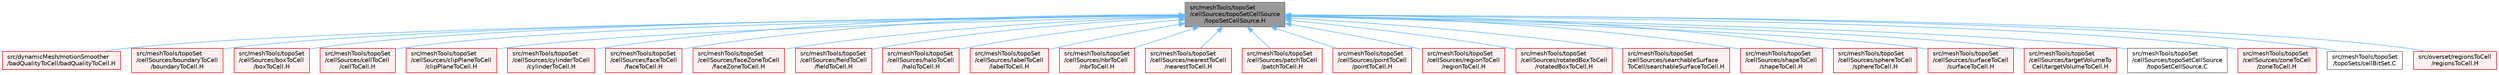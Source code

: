 digraph "src/meshTools/topoSet/cellSources/topoSetCellSource/topoSetCellSource.H"
{
 // LATEX_PDF_SIZE
  bgcolor="transparent";
  edge [fontname=Helvetica,fontsize=10,labelfontname=Helvetica,labelfontsize=10];
  node [fontname=Helvetica,fontsize=10,shape=box,height=0.2,width=0.4];
  Node1 [id="Node000001",label="src/meshTools/topoSet\l/cellSources/topoSetCellSource\l/topoSetCellSource.H",height=0.2,width=0.4,color="gray40", fillcolor="grey60", style="filled", fontcolor="black",tooltip=" "];
  Node1 -> Node2 [id="edge1_Node000001_Node000002",dir="back",color="steelblue1",style="solid",tooltip=" "];
  Node2 [id="Node000002",label="src/dynamicMesh/motionSmoother\l/badQualityToCell/badQualityToCell.H",height=0.2,width=0.4,color="red", fillcolor="#FFF0F0", style="filled",URL="$badQualityToCell_8H.html",tooltip=" "];
  Node1 -> Node4 [id="edge2_Node000001_Node000004",dir="back",color="steelblue1",style="solid",tooltip=" "];
  Node4 [id="Node000004",label="src/meshTools/topoSet\l/cellSources/boundaryToCell\l/boundaryToCell.H",height=0.2,width=0.4,color="red", fillcolor="#FFF0F0", style="filled",URL="$boundaryToCell_8H.html",tooltip=" "];
  Node1 -> Node6 [id="edge3_Node000001_Node000006",dir="back",color="steelblue1",style="solid",tooltip=" "];
  Node6 [id="Node000006",label="src/meshTools/topoSet\l/cellSources/boxToCell\l/boxToCell.H",height=0.2,width=0.4,color="red", fillcolor="#FFF0F0", style="filled",URL="$boxToCell_8H.html",tooltip=" "];
  Node1 -> Node8 [id="edge4_Node000001_Node000008",dir="back",color="steelblue1",style="solid",tooltip=" "];
  Node8 [id="Node000008",label="src/meshTools/topoSet\l/cellSources/cellToCell\l/cellToCell.H",height=0.2,width=0.4,color="red", fillcolor="#FFF0F0", style="filled",URL="$cellToCell_8H.html",tooltip=" "];
  Node1 -> Node11 [id="edge5_Node000001_Node000011",dir="back",color="steelblue1",style="solid",tooltip=" "];
  Node11 [id="Node000011",label="src/meshTools/topoSet\l/cellSources/clipPlaneToCell\l/clipPlaneToCell.H",height=0.2,width=0.4,color="red", fillcolor="#FFF0F0", style="filled",URL="$clipPlaneToCell_8H.html",tooltip=" "];
  Node1 -> Node13 [id="edge6_Node000001_Node000013",dir="back",color="steelblue1",style="solid",tooltip=" "];
  Node13 [id="Node000013",label="src/meshTools/topoSet\l/cellSources/cylinderToCell\l/cylinderToCell.H",height=0.2,width=0.4,color="red", fillcolor="#FFF0F0", style="filled",URL="$cylinderToCell_8H.html",tooltip=" "];
  Node1 -> Node17 [id="edge7_Node000001_Node000017",dir="back",color="steelblue1",style="solid",tooltip=" "];
  Node17 [id="Node000017",label="src/meshTools/topoSet\l/cellSources/faceToCell\l/faceToCell.H",height=0.2,width=0.4,color="red", fillcolor="#FFF0F0", style="filled",URL="$faceToCell_8H.html",tooltip=" "];
  Node1 -> Node19 [id="edge8_Node000001_Node000019",dir="back",color="steelblue1",style="solid",tooltip=" "];
  Node19 [id="Node000019",label="src/meshTools/topoSet\l/cellSources/faceZoneToCell\l/faceZoneToCell.H",height=0.2,width=0.4,color="red", fillcolor="#FFF0F0", style="filled",URL="$faceZoneToCell_8H.html",tooltip=" "];
  Node1 -> Node21 [id="edge9_Node000001_Node000021",dir="back",color="steelblue1",style="solid",tooltip=" "];
  Node21 [id="Node000021",label="src/meshTools/topoSet\l/cellSources/fieldToCell\l/fieldToCell.H",height=0.2,width=0.4,color="red", fillcolor="#FFF0F0", style="filled",URL="$fieldToCell_8H.html",tooltip=" "];
  Node1 -> Node23 [id="edge10_Node000001_Node000023",dir="back",color="steelblue1",style="solid",tooltip=" "];
  Node23 [id="Node000023",label="src/meshTools/topoSet\l/cellSources/haloToCell\l/haloToCell.H",height=0.2,width=0.4,color="red", fillcolor="#FFF0F0", style="filled",URL="$haloToCell_8H.html",tooltip=" "];
  Node1 -> Node26 [id="edge11_Node000001_Node000026",dir="back",color="steelblue1",style="solid",tooltip=" "];
  Node26 [id="Node000026",label="src/meshTools/topoSet\l/cellSources/labelToCell\l/labelToCell.H",height=0.2,width=0.4,color="red", fillcolor="#FFF0F0", style="filled",URL="$labelToCell_8H.html",tooltip=" "];
  Node1 -> Node28 [id="edge12_Node000001_Node000028",dir="back",color="steelblue1",style="solid",tooltip=" "];
  Node28 [id="Node000028",label="src/meshTools/topoSet\l/cellSources/nbrToCell\l/nbrToCell.H",height=0.2,width=0.4,color="red", fillcolor="#FFF0F0", style="filled",URL="$nbrToCell_8H.html",tooltip=" "];
  Node1 -> Node30 [id="edge13_Node000001_Node000030",dir="back",color="steelblue1",style="solid",tooltip=" "];
  Node30 [id="Node000030",label="src/meshTools/topoSet\l/cellSources/nearestToCell\l/nearestToCell.H",height=0.2,width=0.4,color="red", fillcolor="#FFF0F0", style="filled",URL="$nearestToCell_8H.html",tooltip=" "];
  Node1 -> Node32 [id="edge14_Node000001_Node000032",dir="back",color="steelblue1",style="solid",tooltip=" "];
  Node32 [id="Node000032",label="src/meshTools/topoSet\l/cellSources/patchToCell\l/patchToCell.H",height=0.2,width=0.4,color="red", fillcolor="#FFF0F0", style="filled",URL="$patchToCell_8H.html",tooltip=" "];
  Node1 -> Node34 [id="edge15_Node000001_Node000034",dir="back",color="steelblue1",style="solid",tooltip=" "];
  Node34 [id="Node000034",label="src/meshTools/topoSet\l/cellSources/pointToCell\l/pointToCell.H",height=0.2,width=0.4,color="red", fillcolor="#FFF0F0", style="filled",URL="$pointToCell_8H.html",tooltip=" "];
  Node1 -> Node36 [id="edge16_Node000001_Node000036",dir="back",color="steelblue1",style="solid",tooltip=" "];
  Node36 [id="Node000036",label="src/meshTools/topoSet\l/cellSources/regionToCell\l/regionToCell.H",height=0.2,width=0.4,color="red", fillcolor="#FFF0F0", style="filled",URL="$regionToCell_8H.html",tooltip=" "];
  Node1 -> Node38 [id="edge17_Node000001_Node000038",dir="back",color="steelblue1",style="solid",tooltip=" "];
  Node38 [id="Node000038",label="src/meshTools/topoSet\l/cellSources/rotatedBoxToCell\l/rotatedBoxToCell.H",height=0.2,width=0.4,color="red", fillcolor="#FFF0F0", style="filled",URL="$rotatedBoxToCell_8H.html",tooltip=" "];
  Node1 -> Node40 [id="edge18_Node000001_Node000040",dir="back",color="steelblue1",style="solid",tooltip=" "];
  Node40 [id="Node000040",label="src/meshTools/topoSet\l/cellSources/searchableSurface\lToCell/searchableSurfaceToCell.H",height=0.2,width=0.4,color="red", fillcolor="#FFF0F0", style="filled",URL="$searchableSurfaceToCell_8H.html",tooltip=" "];
  Node1 -> Node42 [id="edge19_Node000001_Node000042",dir="back",color="steelblue1",style="solid",tooltip=" "];
  Node42 [id="Node000042",label="src/meshTools/topoSet\l/cellSources/shapeToCell\l/shapeToCell.H",height=0.2,width=0.4,color="red", fillcolor="#FFF0F0", style="filled",URL="$shapeToCell_8H.html",tooltip=" "];
  Node1 -> Node44 [id="edge20_Node000001_Node000044",dir="back",color="steelblue1",style="solid",tooltip=" "];
  Node44 [id="Node000044",label="src/meshTools/topoSet\l/cellSources/sphereToCell\l/sphereToCell.H",height=0.2,width=0.4,color="red", fillcolor="#FFF0F0", style="filled",URL="$sphereToCell_8H.html",tooltip=" "];
  Node1 -> Node46 [id="edge21_Node000001_Node000046",dir="back",color="steelblue1",style="solid",tooltip=" "];
  Node46 [id="Node000046",label="src/meshTools/topoSet\l/cellSources/surfaceToCell\l/surfaceToCell.H",height=0.2,width=0.4,color="red", fillcolor="#FFF0F0", style="filled",URL="$surfaceToCell_8H.html",tooltip=" "];
  Node1 -> Node48 [id="edge22_Node000001_Node000048",dir="back",color="steelblue1",style="solid",tooltip=" "];
  Node48 [id="Node000048",label="src/meshTools/topoSet\l/cellSources/targetVolumeTo\lCell/targetVolumeToCell.H",height=0.2,width=0.4,color="red", fillcolor="#FFF0F0", style="filled",URL="$targetVolumeToCell_8H.html",tooltip=" "];
  Node1 -> Node50 [id="edge23_Node000001_Node000050",dir="back",color="steelblue1",style="solid",tooltip=" "];
  Node50 [id="Node000050",label="src/meshTools/topoSet\l/cellSources/topoSetCellSource\l/topoSetCellSource.C",height=0.2,width=0.4,color="grey40", fillcolor="white", style="filled",URL="$topoSetCellSource_8C.html",tooltip=" "];
  Node1 -> Node51 [id="edge24_Node000001_Node000051",dir="back",color="steelblue1",style="solid",tooltip=" "];
  Node51 [id="Node000051",label="src/meshTools/topoSet\l/cellSources/zoneToCell\l/zoneToCell.H",height=0.2,width=0.4,color="red", fillcolor="#FFF0F0", style="filled",URL="$zoneToCell_8H.html",tooltip=" "];
  Node1 -> Node53 [id="edge25_Node000001_Node000053",dir="back",color="steelblue1",style="solid",tooltip=" "];
  Node53 [id="Node000053",label="src/meshTools/topoSet\l/topoSets/cellBitSet.C",height=0.2,width=0.4,color="grey40", fillcolor="white", style="filled",URL="$cellBitSet_8C.html",tooltip=" "];
  Node1 -> Node54 [id="edge26_Node000001_Node000054",dir="back",color="steelblue1",style="solid",tooltip=" "];
  Node54 [id="Node000054",label="src/overset/regionsToCell\l/regionsToCell.H",height=0.2,width=0.4,color="red", fillcolor="#FFF0F0", style="filled",URL="$regionsToCell_8H.html",tooltip=" "];
}
